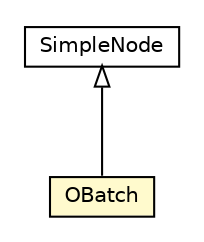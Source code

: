 #!/usr/local/bin/dot
#
# Class diagram 
# Generated by UMLGraph version R5_6-24-gf6e263 (http://www.umlgraph.org/)
#

digraph G {
	edge [fontname="Helvetica",fontsize=10,labelfontname="Helvetica",labelfontsize=10];
	node [fontname="Helvetica",fontsize=10,shape=plaintext];
	nodesep=0.25;
	ranksep=0.5;
	// com.orientechnologies.orient.core.sql.parser.OBatch
	c720146 [label=<<table title="com.orientechnologies.orient.core.sql.parser.OBatch" border="0" cellborder="1" cellspacing="0" cellpadding="2" port="p" bgcolor="lemonChiffon" href="./OBatch.html">
		<tr><td><table border="0" cellspacing="0" cellpadding="1">
<tr><td align="center" balign="center"> OBatch </td></tr>
		</table></td></tr>
		</table>>, URL="./OBatch.html", fontname="Helvetica", fontcolor="black", fontsize=10.0];
	// com.orientechnologies.orient.core.sql.parser.SimpleNode
	c720182 [label=<<table title="com.orientechnologies.orient.core.sql.parser.SimpleNode" border="0" cellborder="1" cellspacing="0" cellpadding="2" port="p" href="./SimpleNode.html">
		<tr><td><table border="0" cellspacing="0" cellpadding="1">
<tr><td align="center" balign="center"> SimpleNode </td></tr>
		</table></td></tr>
		</table>>, URL="./SimpleNode.html", fontname="Helvetica", fontcolor="black", fontsize=10.0];
	//com.orientechnologies.orient.core.sql.parser.OBatch extends com.orientechnologies.orient.core.sql.parser.SimpleNode
	c720182:p -> c720146:p [dir=back,arrowtail=empty];
}

